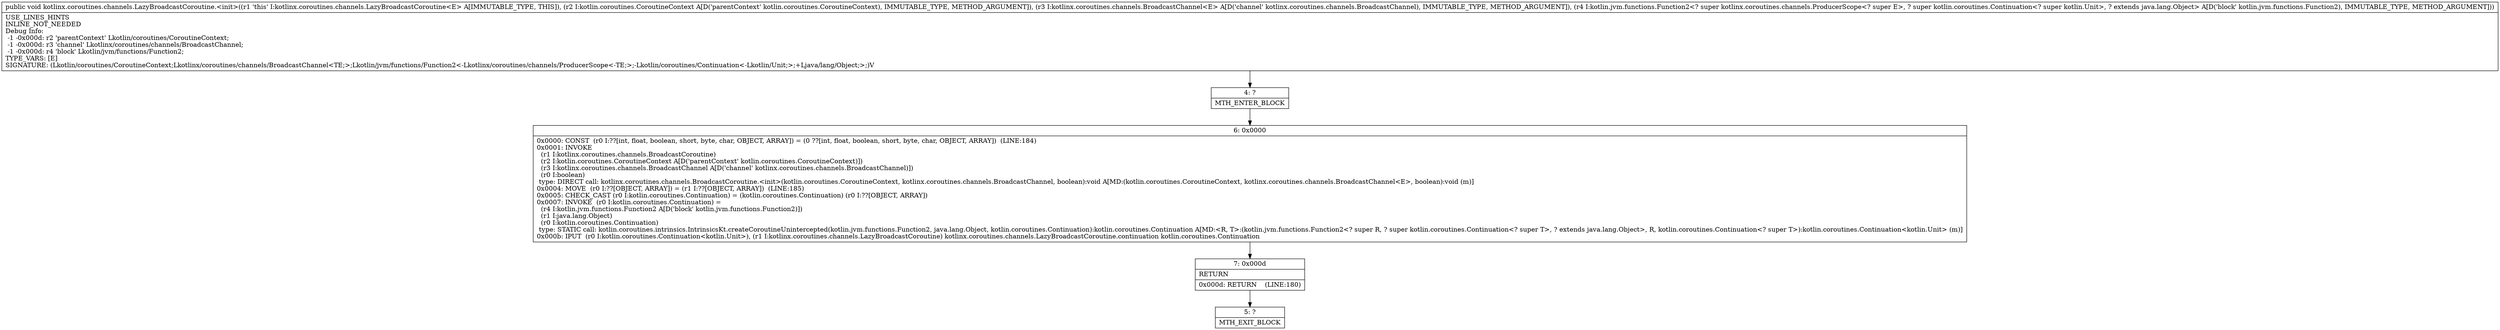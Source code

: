 digraph "CFG forkotlinx.coroutines.channels.LazyBroadcastCoroutine.\<init\>(Lkotlin\/coroutines\/CoroutineContext;Lkotlinx\/coroutines\/channels\/BroadcastChannel;Lkotlin\/jvm\/functions\/Function2;)V" {
Node_4 [shape=record,label="{4\:\ ?|MTH_ENTER_BLOCK\l}"];
Node_6 [shape=record,label="{6\:\ 0x0000|0x0000: CONST  (r0 I:??[int, float, boolean, short, byte, char, OBJECT, ARRAY]) = (0 ??[int, float, boolean, short, byte, char, OBJECT, ARRAY])  (LINE:184)\l0x0001: INVOKE  \l  (r1 I:kotlinx.coroutines.channels.BroadcastCoroutine)\l  (r2 I:kotlin.coroutines.CoroutineContext A[D('parentContext' kotlin.coroutines.CoroutineContext)])\l  (r3 I:kotlinx.coroutines.channels.BroadcastChannel A[D('channel' kotlinx.coroutines.channels.BroadcastChannel)])\l  (r0 I:boolean)\l type: DIRECT call: kotlinx.coroutines.channels.BroadcastCoroutine.\<init\>(kotlin.coroutines.CoroutineContext, kotlinx.coroutines.channels.BroadcastChannel, boolean):void A[MD:(kotlin.coroutines.CoroutineContext, kotlinx.coroutines.channels.BroadcastChannel\<E\>, boolean):void (m)]\l0x0004: MOVE  (r0 I:??[OBJECT, ARRAY]) = (r1 I:??[OBJECT, ARRAY])  (LINE:185)\l0x0005: CHECK_CAST (r0 I:kotlin.coroutines.Continuation) = (kotlin.coroutines.Continuation) (r0 I:??[OBJECT, ARRAY]) \l0x0007: INVOKE  (r0 I:kotlin.coroutines.Continuation) = \l  (r4 I:kotlin.jvm.functions.Function2 A[D('block' kotlin.jvm.functions.Function2)])\l  (r1 I:java.lang.Object)\l  (r0 I:kotlin.coroutines.Continuation)\l type: STATIC call: kotlin.coroutines.intrinsics.IntrinsicsKt.createCoroutineUnintercepted(kotlin.jvm.functions.Function2, java.lang.Object, kotlin.coroutines.Continuation):kotlin.coroutines.Continuation A[MD:\<R, T\>:(kotlin.jvm.functions.Function2\<? super R, ? super kotlin.coroutines.Continuation\<? super T\>, ? extends java.lang.Object\>, R, kotlin.coroutines.Continuation\<? super T\>):kotlin.coroutines.Continuation\<kotlin.Unit\> (m)]\l0x000b: IPUT  (r0 I:kotlin.coroutines.Continuation\<kotlin.Unit\>), (r1 I:kotlinx.coroutines.channels.LazyBroadcastCoroutine) kotlinx.coroutines.channels.LazyBroadcastCoroutine.continuation kotlin.coroutines.Continuation \l}"];
Node_7 [shape=record,label="{7\:\ 0x000d|RETURN\l|0x000d: RETURN    (LINE:180)\l}"];
Node_5 [shape=record,label="{5\:\ ?|MTH_EXIT_BLOCK\l}"];
MethodNode[shape=record,label="{public void kotlinx.coroutines.channels.LazyBroadcastCoroutine.\<init\>((r1 'this' I:kotlinx.coroutines.channels.LazyBroadcastCoroutine\<E\> A[IMMUTABLE_TYPE, THIS]), (r2 I:kotlin.coroutines.CoroutineContext A[D('parentContext' kotlin.coroutines.CoroutineContext), IMMUTABLE_TYPE, METHOD_ARGUMENT]), (r3 I:kotlinx.coroutines.channels.BroadcastChannel\<E\> A[D('channel' kotlinx.coroutines.channels.BroadcastChannel), IMMUTABLE_TYPE, METHOD_ARGUMENT]), (r4 I:kotlin.jvm.functions.Function2\<? super kotlinx.coroutines.channels.ProducerScope\<? super E\>, ? super kotlin.coroutines.Continuation\<? super kotlin.Unit\>, ? extends java.lang.Object\> A[D('block' kotlin.jvm.functions.Function2), IMMUTABLE_TYPE, METHOD_ARGUMENT]))  | USE_LINES_HINTS\lINLINE_NOT_NEEDED\lDebug Info:\l  \-1 \-0x000d: r2 'parentContext' Lkotlin\/coroutines\/CoroutineContext;\l  \-1 \-0x000d: r3 'channel' Lkotlinx\/coroutines\/channels\/BroadcastChannel;\l  \-1 \-0x000d: r4 'block' Lkotlin\/jvm\/functions\/Function2;\lTYPE_VARS: [E]\lSIGNATURE: (Lkotlin\/coroutines\/CoroutineContext;Lkotlinx\/coroutines\/channels\/BroadcastChannel\<TE;\>;Lkotlin\/jvm\/functions\/Function2\<\-Lkotlinx\/coroutines\/channels\/ProducerScope\<\-TE;\>;\-Lkotlin\/coroutines\/Continuation\<\-Lkotlin\/Unit;\>;+Ljava\/lang\/Object;\>;)V\l}"];
MethodNode -> Node_4;Node_4 -> Node_6;
Node_6 -> Node_7;
Node_7 -> Node_5;
}

